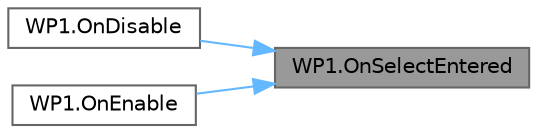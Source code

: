 digraph "WP1.OnSelectEntered"
{
 // LATEX_PDF_SIZE
  bgcolor="transparent";
  edge [fontname=Helvetica,fontsize=10,labelfontname=Helvetica,labelfontsize=10];
  node [fontname=Helvetica,fontsize=10,shape=box,height=0.2,width=0.4];
  rankdir="RL";
  Node1 [id="Node000001",label="WP1.OnSelectEntered",height=0.2,width=0.4,color="gray40", fillcolor="grey60", style="filled", fontcolor="black",tooltip="This method is called when an interactor enters the object and sets the interactor and initialInterac..."];
  Node1 -> Node2 [id="edge1_Node000001_Node000002",dir="back",color="steelblue1",style="solid",tooltip=" "];
  Node2 [id="Node000002",label="WP1.OnDisable",height=0.2,width=0.4,color="grey40", fillcolor="white", style="filled",URL="$class_w_p1.html#a664735adc4d34951fc00c000ae3304cc",tooltip="This method is called when the object is disabled and removes event listeners for the selectEntered a..."];
  Node1 -> Node3 [id="edge2_Node000001_Node000003",dir="back",color="steelblue1",style="solid",tooltip=" "];
  Node3 [id="Node000003",label="WP1.OnEnable",height=0.2,width=0.4,color="grey40", fillcolor="white", style="filled",URL="$class_w_p1.html#a384f77de709301ddb06878581cd2d0d2",tooltip="This method is called when the object is enabled and adds event listeners for the selectEntered and s..."];
}
